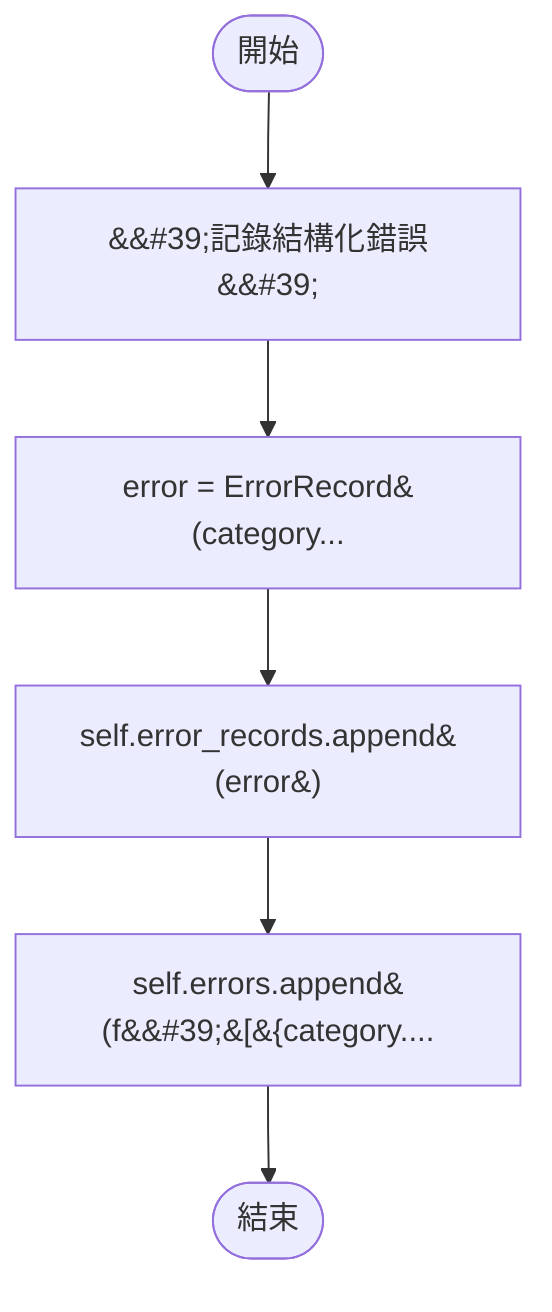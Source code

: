 flowchart TB
    n1([開始])
    n2([結束])
    n3[&amp;&#35;39;記錄結構化錯誤&amp;&#35;39;]
    n4[error = ErrorRecord&#40;category...]
    n5[self.error_records.append&#40;error&#41;]
    n6[self.errors.append&#40;f&amp;&#35;39;&#91;&#123;category....]
    n1 --> n3
    n3 --> n4
    n4 --> n5
    n5 --> n6
    n6 --> n2